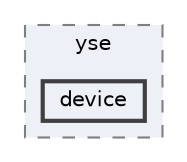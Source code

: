 digraph "techstorm/lib/yse/device"
{
 // LATEX_PDF_SIZE
  bgcolor="transparent";
  edge [fontname=Helvetica,fontsize=10,labelfontname=Helvetica,labelfontsize=10];
  node [fontname=Helvetica,fontsize=10,shape=box,height=0.2,width=0.4];
  compound=true
  subgraph clusterdir_ab00d0e96abab37954b5a4f926314745 {
    graph [ bgcolor="#edf0f7", pencolor="grey50", label="yse", fontname=Helvetica,fontsize=10 style="filled,dashed", URL="dir_ab00d0e96abab37954b5a4f926314745.html",tooltip=""]
  dir_a49293e0a5842828cbdd870c6328cc78 [label="device", fillcolor="#edf0f7", color="grey25", style="filled,bold", URL="dir_a49293e0a5842828cbdd870c6328cc78.html",tooltip=""];
  }
}
